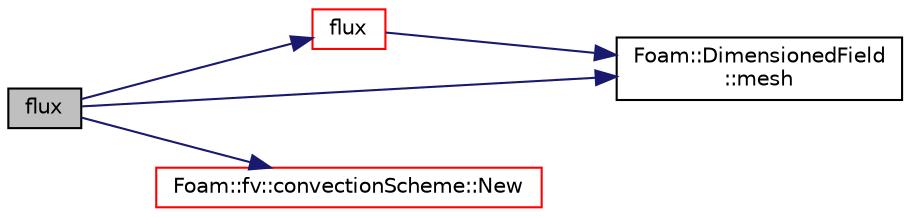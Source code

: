 digraph "flux"
{
  bgcolor="transparent";
  edge [fontname="Helvetica",fontsize="10",labelfontname="Helvetica",labelfontsize="10"];
  node [fontname="Helvetica",fontsize="10",shape=record];
  rankdir="LR";
  Node13937 [label="flux",height=0.2,width=0.4,color="black", fillcolor="grey75", style="filled", fontcolor="black"];
  Node13937 -> Node13938 [color="midnightblue",fontsize="10",style="solid",fontname="Helvetica"];
  Node13938 [label="flux",height=0.2,width=0.4,color="red",URL="$a21861.html#a8fc1922666ca94c5fd207b8b96f99467",tooltip="Return the face-flux field obtained from the given volVectorField. "];
  Node13938 -> Node13939 [color="midnightblue",fontsize="10",style="solid",fontname="Helvetica"];
  Node13939 [label="Foam::DimensionedField\l::mesh",height=0.2,width=0.4,color="black",URL="$a27497.html#a8f1110830348a1448a14ab5e3cf47e3b",tooltip="Return mesh. "];
  Node13937 -> Node13939 [color="midnightblue",fontsize="10",style="solid",fontname="Helvetica"];
  Node13937 -> Node13941 [color="midnightblue",fontsize="10",style="solid",fontname="Helvetica"];
  Node13941 [label="Foam::fv::convectionScheme::New",height=0.2,width=0.4,color="red",URL="$a23257.html#af588839e72c5544d36b0eb36a09e83aa",tooltip="Return a pointer to a new convectionScheme created on freestore. "];
}
